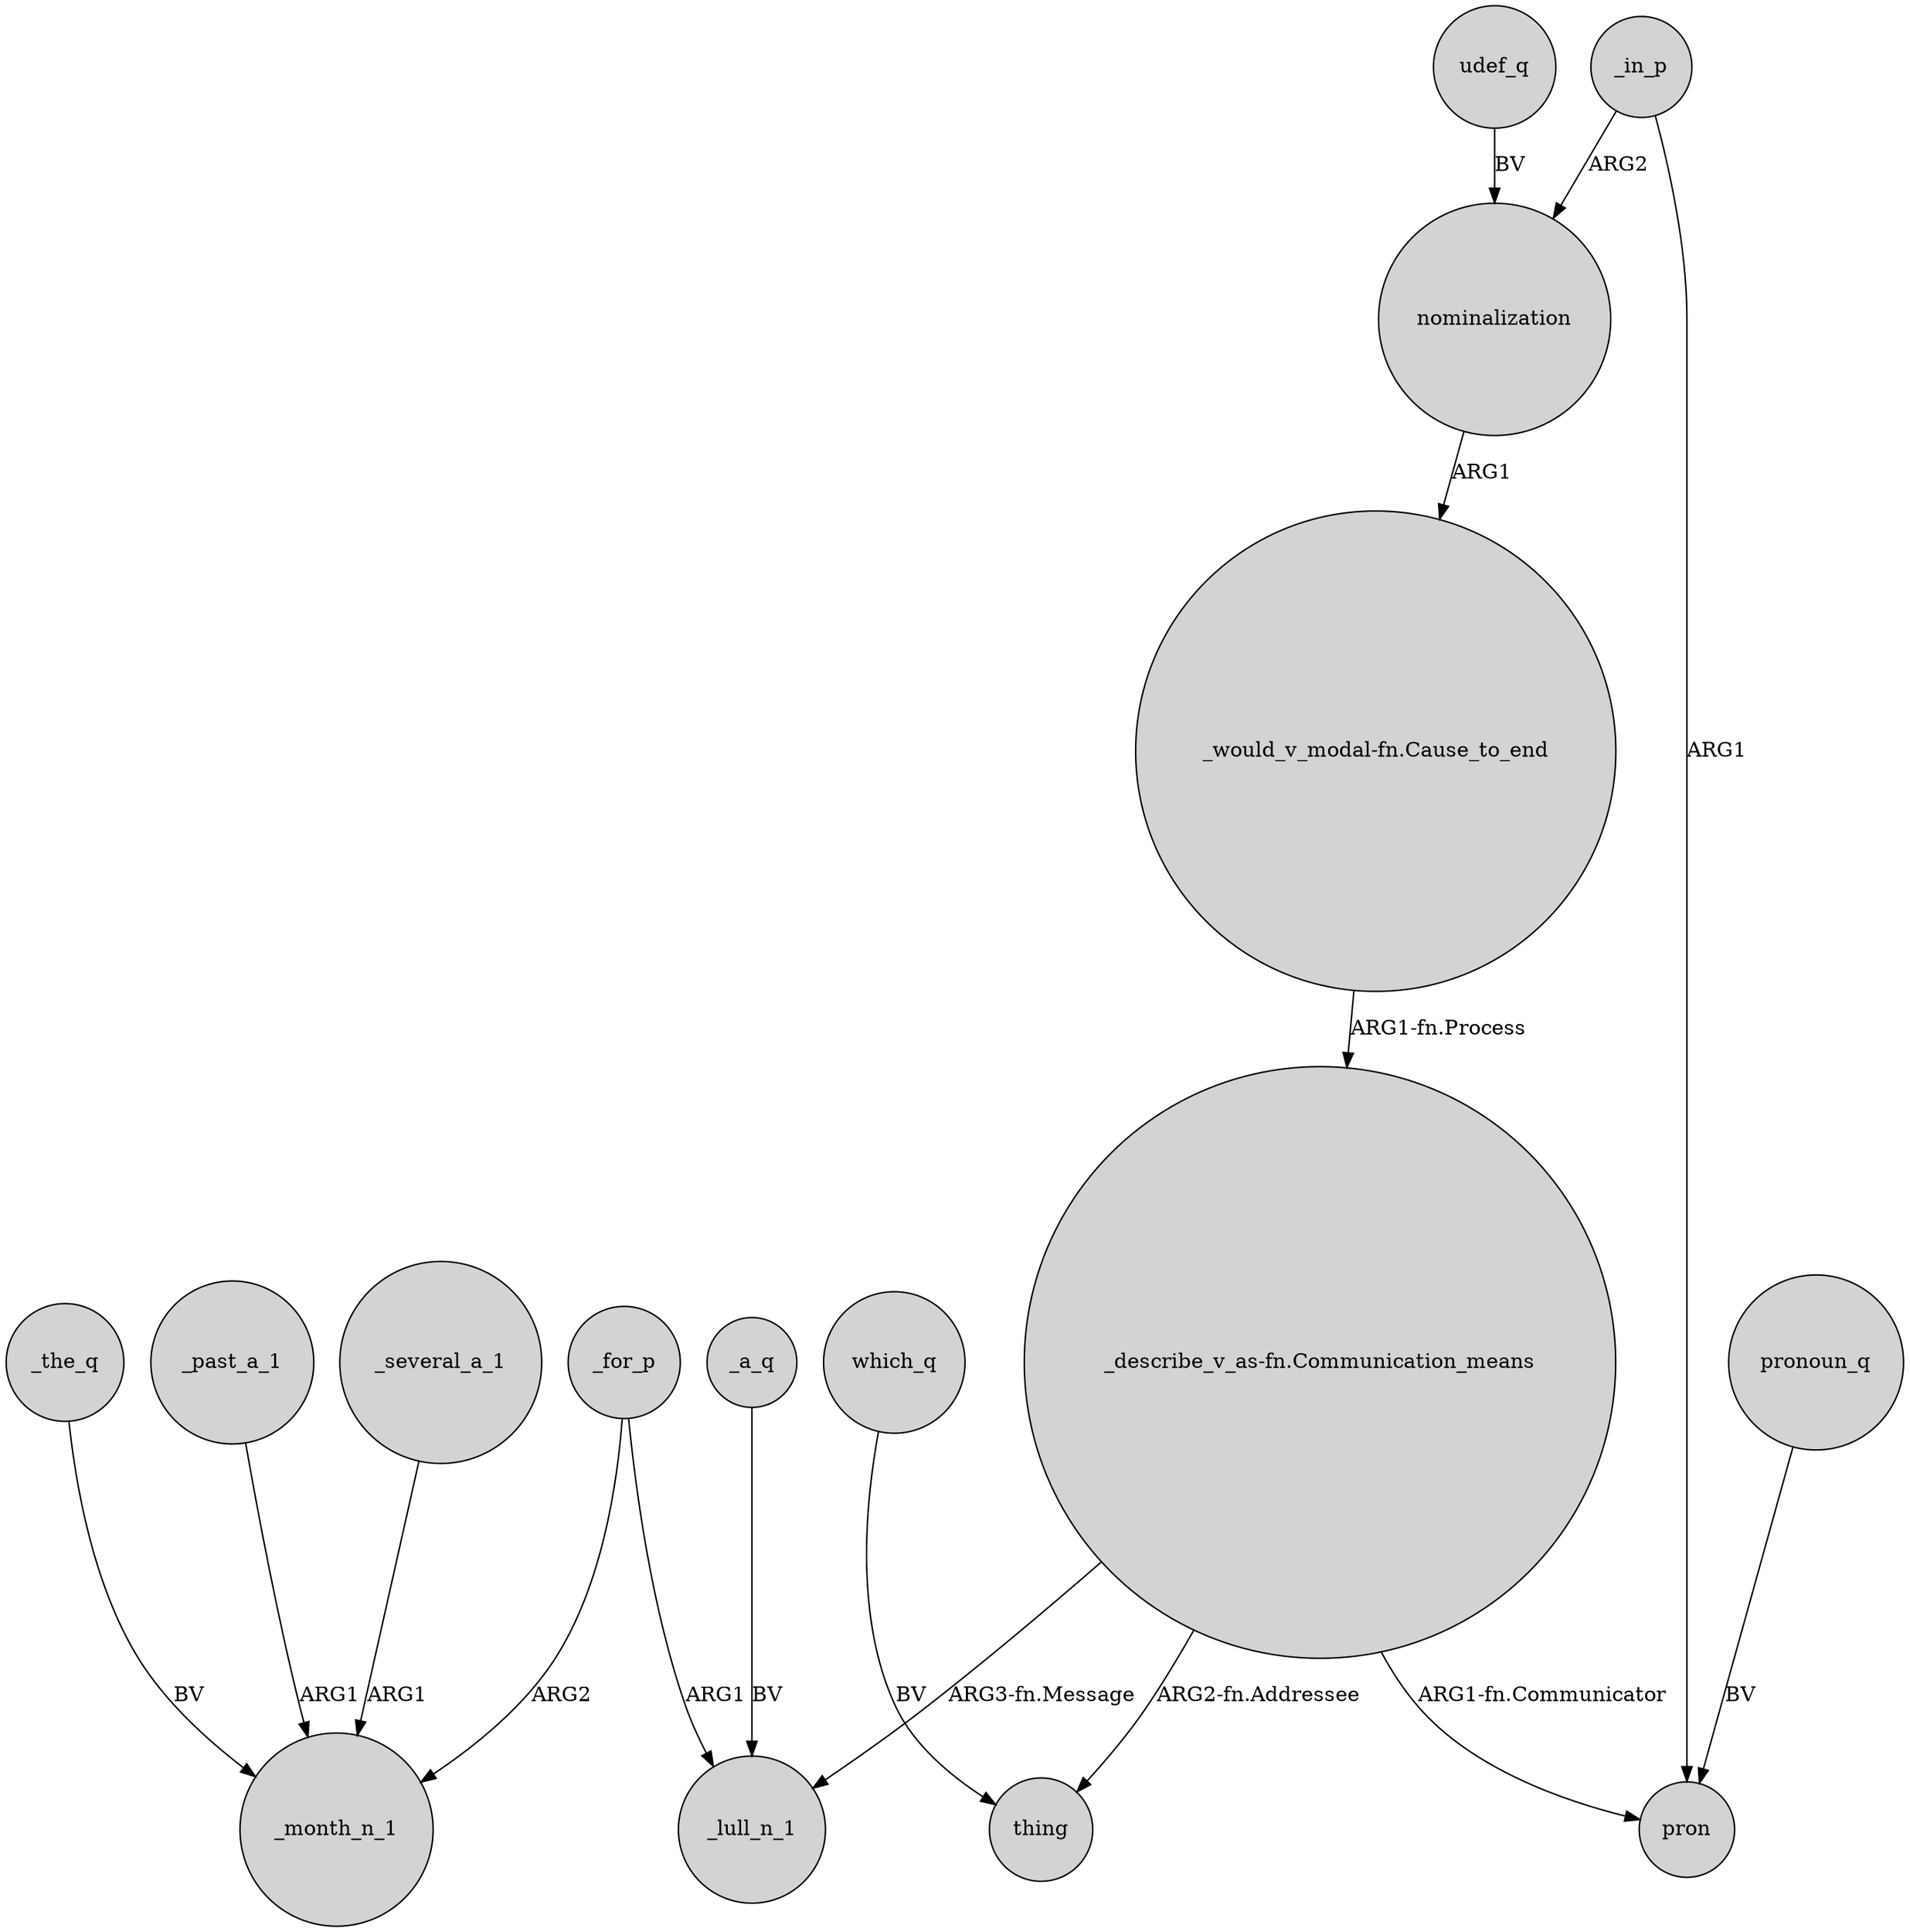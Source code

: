 digraph {
	node [shape=circle style=filled]
	_several_a_1 -> _month_n_1 [label=ARG1]
	_past_a_1 -> _month_n_1 [label=ARG1]
	_for_p -> _lull_n_1 [label=ARG1]
	which_q -> thing [label=BV]
	"_describe_v_as-fn.Communication_means" -> pron [label="ARG1-fn.Communicator"]
	nominalization -> "_would_v_modal-fn.Cause_to_end" [label=ARG1]
	_in_p -> nominalization [label=ARG2]
	"_describe_v_as-fn.Communication_means" -> thing [label="ARG2-fn.Addressee"]
	_a_q -> _lull_n_1 [label=BV]
	_the_q -> _month_n_1 [label=BV]
	"_would_v_modal-fn.Cause_to_end" -> "_describe_v_as-fn.Communication_means" [label="ARG1-fn.Process"]
	_in_p -> pron [label=ARG1]
	_for_p -> _month_n_1 [label=ARG2]
	pronoun_q -> pron [label=BV]
	"_describe_v_as-fn.Communication_means" -> _lull_n_1 [label="ARG3-fn.Message"]
	udef_q -> nominalization [label=BV]
}
